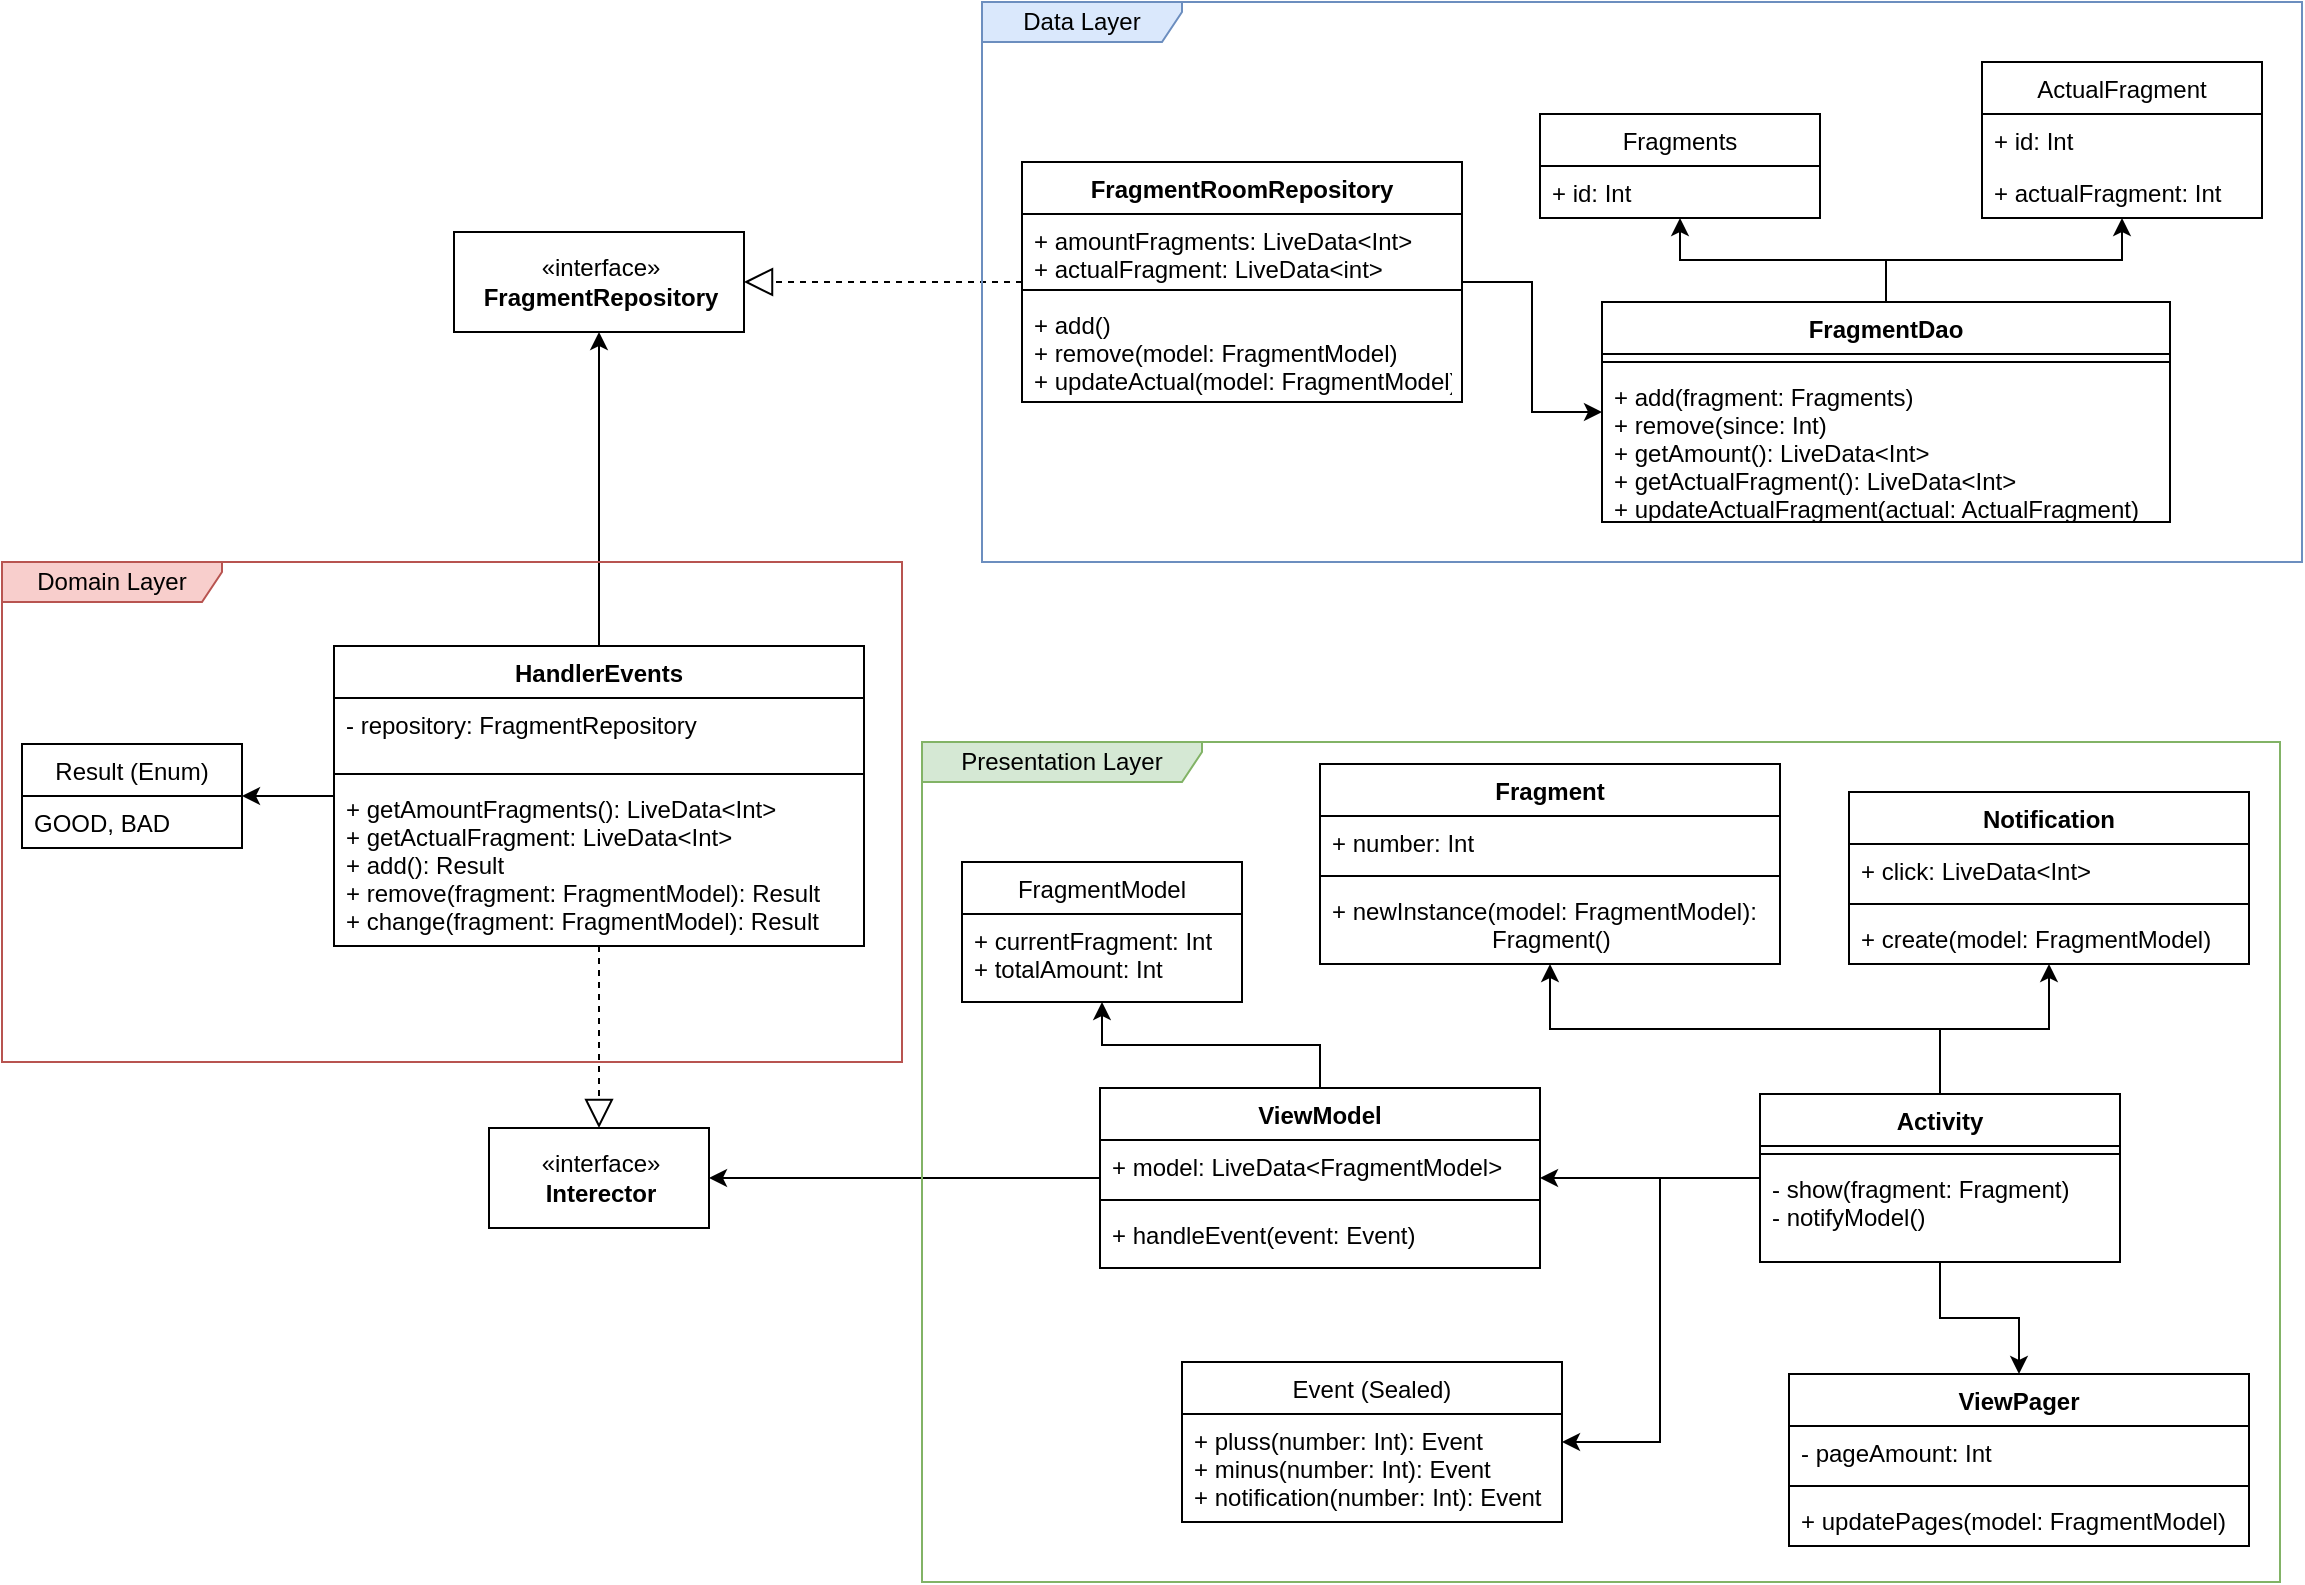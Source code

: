<mxfile version="14.5.1" type="device"><diagram name="Page-1" id="e7e014a7-5840-1c2e-5031-d8a46d1fe8dd"><mxGraphModel dx="1301" dy="892" grid="1" gridSize="10" guides="1" tooltips="1" connect="1" arrows="1" fold="1" page="1" pageScale="1" pageWidth="1169" pageHeight="826" background="#ffffff" math="0" shadow="0"><root><mxCell id="0"/><mxCell id="1" parent="0"/><mxCell id="9yriyYa24CllX2dQIwU5-109" style="edgeStyle=orthogonalEdgeStyle;rounded=0;orthogonalLoop=1;jettySize=auto;html=1;endArrow=classic;endFill=1;" edge="1" parent="1" source="T1jlxgGW5RzfJbY8aveA-4" target="9yriyYa24CllX2dQIwU5-10"><mxGeometry relative="1" as="geometry"/></mxCell><mxCell id="9yriyYa24CllX2dQIwU5-166" style="edgeStyle=orthogonalEdgeStyle;rounded=0;orthogonalLoop=1;jettySize=auto;html=1;endArrow=classic;endFill=1;" edge="1" parent="1" source="T1jlxgGW5RzfJbY8aveA-4" target="9yriyYa24CllX2dQIwU5-162"><mxGeometry relative="1" as="geometry"/></mxCell><mxCell id="T1jlxgGW5RzfJbY8aveA-4" value="HandlerEvents" style="swimlane;fontStyle=1;align=center;verticalAlign=top;childLayout=stackLayout;horizontal=1;startSize=26;horizontalStack=0;resizeParent=1;resizeParentMax=0;resizeLast=0;collapsible=1;marginBottom=0;" parent="1" vertex="1"><mxGeometry x="176" y="352" width="265" height="150" as="geometry"><mxRectangle x="480" y="230" width="130" height="26" as="alternateBounds"/></mxGeometry></mxCell><mxCell id="T1jlxgGW5RzfJbY8aveA-5" value="- repository: FragmentRepository" style="text;strokeColor=none;fillColor=none;align=left;verticalAlign=top;spacingLeft=4;spacingRight=4;overflow=hidden;rotatable=0;points=[[0,0.5],[1,0.5]];portConstraint=eastwest;" parent="T1jlxgGW5RzfJbY8aveA-4" vertex="1"><mxGeometry y="26" width="265" height="34" as="geometry"/></mxCell><mxCell id="T1jlxgGW5RzfJbY8aveA-6" value="" style="line;strokeWidth=1;fillColor=none;align=left;verticalAlign=middle;spacingTop=-1;spacingLeft=3;spacingRight=3;rotatable=0;labelPosition=right;points=[];portConstraint=eastwest;" parent="T1jlxgGW5RzfJbY8aveA-4" vertex="1"><mxGeometry y="60" width="265" height="8" as="geometry"/></mxCell><mxCell id="T1jlxgGW5RzfJbY8aveA-7" value="+ getAmountFragments(): LiveData&lt;Int&gt;&#10;+ getActualFragment: LiveData&lt;Int&gt;&#10;+ add(): Result&#10;+ remove(fragment: FragmentModel): Result&#10;+ change(fragment: FragmentModel): Result" style="text;strokeColor=none;fillColor=none;align=left;verticalAlign=top;spacingLeft=4;spacingRight=4;overflow=hidden;rotatable=0;points=[[0,0.5],[1,0.5]];portConstraint=eastwest;" parent="T1jlxgGW5RzfJbY8aveA-4" vertex="1"><mxGeometry y="68" width="265" height="82" as="geometry"/></mxCell><mxCell id="9yriyYa24CllX2dQIwU5-90" style="edgeStyle=orthogonalEdgeStyle;rounded=0;orthogonalLoop=1;jettySize=auto;html=1;" edge="1" parent="1" source="9yriyYa24CllX2dQIwU5-1" target="9yriyYa24CllX2dQIwU5-89"><mxGeometry relative="1" as="geometry"/></mxCell><mxCell id="9yriyYa24CllX2dQIwU5-156" style="edgeStyle=orthogonalEdgeStyle;rounded=0;orthogonalLoop=1;jettySize=auto;html=1;endArrow=classic;endFill=1;" edge="1" parent="1" source="9yriyYa24CllX2dQIwU5-1" target="9yriyYa24CllX2dQIwU5-154"><mxGeometry relative="1" as="geometry"/></mxCell><mxCell id="9yriyYa24CllX2dQIwU5-1" value="ViewModel" style="swimlane;fontStyle=1;align=center;verticalAlign=top;childLayout=stackLayout;horizontal=1;startSize=26;horizontalStack=0;resizeParent=1;resizeParentMax=0;resizeLast=0;collapsible=1;marginBottom=0;" vertex="1" parent="1"><mxGeometry x="559" y="573" width="220" height="90" as="geometry"/></mxCell><mxCell id="9yriyYa24CllX2dQIwU5-2" value="+ model: LiveData&lt;FragmentModel&gt;" style="text;strokeColor=none;fillColor=none;align=left;verticalAlign=top;spacingLeft=4;spacingRight=4;overflow=hidden;rotatable=0;points=[[0,0.5],[1,0.5]];portConstraint=eastwest;" vertex="1" parent="9yriyYa24CllX2dQIwU5-1"><mxGeometry y="26" width="220" height="26" as="geometry"/></mxCell><mxCell id="9yriyYa24CllX2dQIwU5-3" value="" style="line;strokeWidth=1;fillColor=none;align=left;verticalAlign=middle;spacingTop=-1;spacingLeft=3;spacingRight=3;rotatable=0;labelPosition=right;points=[];portConstraint=eastwest;" vertex="1" parent="9yriyYa24CllX2dQIwU5-1"><mxGeometry y="52" width="220" height="8" as="geometry"/></mxCell><mxCell id="9yriyYa24CllX2dQIwU5-11" value="+ handleEvent(event: Event)&#10;" style="text;strokeColor=none;fillColor=none;align=left;verticalAlign=top;spacingLeft=4;spacingRight=4;overflow=hidden;rotatable=0;points=[[0,0.5],[1,0.5]];portConstraint=eastwest;" vertex="1" parent="9yriyYa24CllX2dQIwU5-1"><mxGeometry y="60" width="220" height="30" as="geometry"/></mxCell><mxCell id="9yriyYa24CllX2dQIwU5-10" value="«interface»&lt;br&gt;&lt;b&gt;FragmentRepository&lt;/b&gt;" style="html=1;" vertex="1" parent="1"><mxGeometry x="236" y="145" width="145" height="50" as="geometry"/></mxCell><mxCell id="9yriyYa24CllX2dQIwU5-45" style="edgeStyle=orthogonalEdgeStyle;rounded=0;orthogonalLoop=1;jettySize=auto;html=1;" edge="1" parent="1" source="9yriyYa24CllX2dQIwU5-15" target="9yriyYa24CllX2dQIwU5-1"><mxGeometry relative="1" as="geometry"/></mxCell><mxCell id="9yriyYa24CllX2dQIwU5-65" style="edgeStyle=orthogonalEdgeStyle;rounded=0;orthogonalLoop=1;jettySize=auto;html=1;" edge="1" parent="1" source="9yriyYa24CllX2dQIwU5-15" target="9yriyYa24CllX2dQIwU5-56"><mxGeometry relative="1" as="geometry"/></mxCell><mxCell id="9yriyYa24CllX2dQIwU5-72" style="edgeStyle=orthogonalEdgeStyle;rounded=0;orthogonalLoop=1;jettySize=auto;html=1;" edge="1" parent="1" source="9yriyYa24CllX2dQIwU5-15" target="9yriyYa24CllX2dQIwU5-68"><mxGeometry relative="1" as="geometry"/></mxCell><mxCell id="9yriyYa24CllX2dQIwU5-88" style="edgeStyle=orthogonalEdgeStyle;rounded=0;orthogonalLoop=1;jettySize=auto;html=1;" edge="1" parent="1" source="9yriyYa24CllX2dQIwU5-15" target="9yriyYa24CllX2dQIwU5-84"><mxGeometry relative="1" as="geometry"/></mxCell><mxCell id="9yriyYa24CllX2dQIwU5-111" style="edgeStyle=orthogonalEdgeStyle;rounded=0;orthogonalLoop=1;jettySize=auto;html=1;endArrow=classic;endFill=1;" edge="1" parent="1" source="9yriyYa24CllX2dQIwU5-15" target="9yriyYa24CllX2dQIwU5-51"><mxGeometry relative="1" as="geometry"><Array as="points"><mxPoint x="839" y="618"/></Array></mxGeometry></mxCell><mxCell id="9yriyYa24CllX2dQIwU5-15" value="Activity" style="swimlane;fontStyle=1;align=center;verticalAlign=top;childLayout=stackLayout;horizontal=1;startSize=26;horizontalStack=0;resizeParent=1;resizeParentMax=0;resizeLast=0;collapsible=1;marginBottom=0;" vertex="1" parent="1"><mxGeometry x="889" y="576" width="180" height="84" as="geometry"/></mxCell><mxCell id="9yriyYa24CllX2dQIwU5-17" value="" style="line;strokeWidth=1;fillColor=none;align=left;verticalAlign=middle;spacingTop=-1;spacingLeft=3;spacingRight=3;rotatable=0;labelPosition=right;points=[];portConstraint=eastwest;" vertex="1" parent="9yriyYa24CllX2dQIwU5-15"><mxGeometry y="26" width="180" height="8" as="geometry"/></mxCell><mxCell id="9yriyYa24CllX2dQIwU5-18" value="- show(fragment: Fragment)&#10;- notifyModel()" style="text;strokeColor=none;fillColor=none;align=left;verticalAlign=top;spacingLeft=4;spacingRight=4;overflow=hidden;rotatable=0;points=[[0,0.5],[1,0.5]];portConstraint=eastwest;" vertex="1" parent="9yriyYa24CllX2dQIwU5-15"><mxGeometry y="34" width="180" height="50" as="geometry"/></mxCell><mxCell id="9yriyYa24CllX2dQIwU5-51" value="Event (Sealed)" style="swimlane;fontStyle=0;childLayout=stackLayout;horizontal=1;startSize=26;fillColor=none;horizontalStack=0;resizeParent=1;resizeParentMax=0;resizeLast=0;collapsible=1;marginBottom=0;" vertex="1" parent="1"><mxGeometry x="600" y="710" width="190" height="80" as="geometry"/></mxCell><mxCell id="9yriyYa24CllX2dQIwU5-54" value="+ pluss(number: Int): Event&#10;+ minus(number: Int): Event&#10;+ notification(number: Int): Event" style="text;strokeColor=none;fillColor=none;align=left;verticalAlign=top;spacingLeft=4;spacingRight=4;overflow=hidden;rotatable=0;points=[[0,0.5],[1,0.5]];portConstraint=eastwest;" vertex="1" parent="9yriyYa24CllX2dQIwU5-51"><mxGeometry y="26" width="190" height="54" as="geometry"/></mxCell><mxCell id="9yriyYa24CllX2dQIwU5-56" value="ViewPager" style="swimlane;fontStyle=1;align=center;verticalAlign=top;childLayout=stackLayout;horizontal=1;startSize=26;horizontalStack=0;resizeParent=1;resizeParentMax=0;resizeLast=0;collapsible=1;marginBottom=0;" vertex="1" parent="1"><mxGeometry x="903.5" y="716" width="230" height="86" as="geometry"/></mxCell><mxCell id="9yriyYa24CllX2dQIwU5-57" value="- pageAmount: Int" style="text;strokeColor=none;fillColor=none;align=left;verticalAlign=top;spacingLeft=4;spacingRight=4;overflow=hidden;rotatable=0;points=[[0,0.5],[1,0.5]];portConstraint=eastwest;" vertex="1" parent="9yriyYa24CllX2dQIwU5-56"><mxGeometry y="26" width="230" height="26" as="geometry"/></mxCell><mxCell id="9yriyYa24CllX2dQIwU5-58" value="" style="line;strokeWidth=1;fillColor=none;align=left;verticalAlign=middle;spacingTop=-1;spacingLeft=3;spacingRight=3;rotatable=0;labelPosition=right;points=[];portConstraint=eastwest;" vertex="1" parent="9yriyYa24CllX2dQIwU5-56"><mxGeometry y="52" width="230" height="8" as="geometry"/></mxCell><mxCell id="9yriyYa24CllX2dQIwU5-59" value="+ updatePages(model: FragmentModel)" style="text;strokeColor=none;fillColor=none;align=left;verticalAlign=top;spacingLeft=4;spacingRight=4;overflow=hidden;rotatable=0;points=[[0,0.5],[1,0.5]];portConstraint=eastwest;" vertex="1" parent="9yriyYa24CllX2dQIwU5-56"><mxGeometry y="60" width="230" height="26" as="geometry"/></mxCell><mxCell id="9yriyYa24CllX2dQIwU5-68" value="Notification" style="swimlane;fontStyle=1;align=center;verticalAlign=top;childLayout=stackLayout;horizontal=1;startSize=26;horizontalStack=0;resizeParent=1;resizeParentMax=0;resizeLast=0;collapsible=1;marginBottom=0;" vertex="1" parent="1"><mxGeometry x="933.5" y="425" width="200" height="86" as="geometry"/></mxCell><mxCell id="9yriyYa24CllX2dQIwU5-69" value="+ click: LiveData&lt;Int&gt;" style="text;strokeColor=none;fillColor=none;align=left;verticalAlign=top;spacingLeft=4;spacingRight=4;overflow=hidden;rotatable=0;points=[[0,0.5],[1,0.5]];portConstraint=eastwest;" vertex="1" parent="9yriyYa24CllX2dQIwU5-68"><mxGeometry y="26" width="200" height="26" as="geometry"/></mxCell><mxCell id="9yriyYa24CllX2dQIwU5-70" value="" style="line;strokeWidth=1;fillColor=none;align=left;verticalAlign=middle;spacingTop=-1;spacingLeft=3;spacingRight=3;rotatable=0;labelPosition=right;points=[];portConstraint=eastwest;" vertex="1" parent="9yriyYa24CllX2dQIwU5-68"><mxGeometry y="52" width="200" height="8" as="geometry"/></mxCell><mxCell id="9yriyYa24CllX2dQIwU5-71" value="+ create(model: FragmentModel)" style="text;strokeColor=none;fillColor=none;align=left;verticalAlign=top;spacingLeft=4;spacingRight=4;overflow=hidden;rotatable=0;points=[[0,0.5],[1,0.5]];portConstraint=eastwest;" vertex="1" parent="9yriyYa24CllX2dQIwU5-68"><mxGeometry y="60" width="200" height="26" as="geometry"/></mxCell><mxCell id="9yriyYa24CllX2dQIwU5-84" value="Fragment" style="swimlane;fontStyle=1;align=center;verticalAlign=top;childLayout=stackLayout;horizontal=1;startSize=26;horizontalStack=0;resizeParent=1;resizeParentMax=0;resizeLast=0;collapsible=1;marginBottom=0;fillColor=#ffffff;" vertex="1" parent="1"><mxGeometry x="669" y="411" width="230" height="100" as="geometry"/></mxCell><mxCell id="9yriyYa24CllX2dQIwU5-85" value="+ number: Int" style="text;strokeColor=none;fillColor=none;align=left;verticalAlign=top;spacingLeft=4;spacingRight=4;overflow=hidden;rotatable=0;points=[[0,0.5],[1,0.5]];portConstraint=eastwest;" vertex="1" parent="9yriyYa24CllX2dQIwU5-84"><mxGeometry y="26" width="230" height="26" as="geometry"/></mxCell><mxCell id="9yriyYa24CllX2dQIwU5-86" value="" style="line;strokeWidth=1;fillColor=none;align=left;verticalAlign=middle;spacingTop=-1;spacingLeft=3;spacingRight=3;rotatable=0;labelPosition=right;points=[];portConstraint=eastwest;" vertex="1" parent="9yriyYa24CllX2dQIwU5-84"><mxGeometry y="52" width="230" height="8" as="geometry"/></mxCell><mxCell id="9yriyYa24CllX2dQIwU5-87" value="+ newInstance(model: FragmentModel):&#10;                        Fragment()" style="text;strokeColor=none;fillColor=none;align=left;verticalAlign=top;spacingLeft=4;spacingRight=4;overflow=hidden;rotatable=0;points=[[0,0.5],[1,0.5]];portConstraint=eastwest;" vertex="1" parent="9yriyYa24CllX2dQIwU5-84"><mxGeometry y="60" width="230" height="40" as="geometry"/></mxCell><mxCell id="9yriyYa24CllX2dQIwU5-89" value="«interface»&lt;br&gt;&lt;b&gt;Interector&lt;/b&gt;" style="html=1;fillColor=#ffffff;" vertex="1" parent="1"><mxGeometry x="253.5" y="593" width="110" height="50" as="geometry"/></mxCell><mxCell id="9yriyYa24CllX2dQIwU5-100" value="" style="endArrow=block;dashed=1;endFill=0;endSize=12;html=1;" edge="1" parent="1" source="9yriyYa24CllX2dQIwU5-136" target="9yriyYa24CllX2dQIwU5-10"><mxGeometry width="160" relative="1" as="geometry"><mxPoint x="296.5" y="120" as="sourcePoint"/><mxPoint x="670" y="400" as="targetPoint"/></mxGeometry></mxCell><mxCell id="9yriyYa24CllX2dQIwU5-107" value="" style="endArrow=block;dashed=1;endFill=0;endSize=12;html=1;" edge="1" parent="1" source="T1jlxgGW5RzfJbY8aveA-4" target="9yriyYa24CllX2dQIwU5-89"><mxGeometry width="160" relative="1" as="geometry"><mxPoint x="376" y="469" as="sourcePoint"/><mxPoint x="312.5" y="622.0" as="targetPoint"/></mxGeometry></mxCell><mxCell id="9yriyYa24CllX2dQIwU5-118" value="ActualFragment" style="swimlane;fontStyle=0;childLayout=stackLayout;horizontal=1;startSize=26;fillColor=none;horizontalStack=0;resizeParent=1;resizeParentMax=0;resizeLast=0;collapsible=1;marginBottom=0;" vertex="1" parent="1"><mxGeometry x="1000" y="60" width="140" height="78" as="geometry"/></mxCell><mxCell id="9yriyYa24CllX2dQIwU5-120" value="+ id: Int" style="text;strokeColor=none;fillColor=none;align=left;verticalAlign=top;spacingLeft=4;spacingRight=4;overflow=hidden;rotatable=0;points=[[0,0.5],[1,0.5]];portConstraint=eastwest;" vertex="1" parent="9yriyYa24CllX2dQIwU5-118"><mxGeometry y="26" width="140" height="26" as="geometry"/></mxCell><mxCell id="9yriyYa24CllX2dQIwU5-121" value="+ actualFragment: Int" style="text;strokeColor=none;fillColor=none;align=left;verticalAlign=top;spacingLeft=4;spacingRight=4;overflow=hidden;rotatable=0;points=[[0,0.5],[1,0.5]];portConstraint=eastwest;" vertex="1" parent="9yriyYa24CllX2dQIwU5-118"><mxGeometry y="52" width="140" height="26" as="geometry"/></mxCell><mxCell id="9yriyYa24CllX2dQIwU5-122" value="Fragments" style="swimlane;fontStyle=0;childLayout=stackLayout;horizontal=1;startSize=26;fillColor=none;horizontalStack=0;resizeParent=1;resizeParentMax=0;resizeLast=0;collapsible=1;marginBottom=0;" vertex="1" parent="1"><mxGeometry x="779" y="86" width="140" height="52" as="geometry"/></mxCell><mxCell id="9yriyYa24CllX2dQIwU5-123" value="+ id: Int" style="text;strokeColor=none;fillColor=none;align=left;verticalAlign=top;spacingLeft=4;spacingRight=4;overflow=hidden;rotatable=0;points=[[0,0.5],[1,0.5]];portConstraint=eastwest;" vertex="1" parent="9yriyYa24CllX2dQIwU5-122"><mxGeometry y="26" width="140" height="26" as="geometry"/></mxCell><mxCell id="9yriyYa24CllX2dQIwU5-131" value="Data Layer" style="shape=umlFrame;whiteSpace=wrap;html=1;width=100;height=20;fillColor=#dae8fc;strokeColor=#6c8ebf;" vertex="1" parent="1"><mxGeometry x="500" y="30" width="660" height="280" as="geometry"/></mxCell><mxCell id="9yriyYa24CllX2dQIwU5-145" style="edgeStyle=orthogonalEdgeStyle;rounded=0;orthogonalLoop=1;jettySize=auto;html=1;endArrow=classic;endFill=1;" edge="1" parent="1" source="9yriyYa24CllX2dQIwU5-132" target="9yriyYa24CllX2dQIwU5-122"><mxGeometry relative="1" as="geometry"/></mxCell><mxCell id="9yriyYa24CllX2dQIwU5-146" style="edgeStyle=orthogonalEdgeStyle;rounded=0;orthogonalLoop=1;jettySize=auto;html=1;endArrow=classic;endFill=1;" edge="1" parent="1" source="9yriyYa24CllX2dQIwU5-132" target="9yriyYa24CllX2dQIwU5-118"><mxGeometry relative="1" as="geometry"/></mxCell><mxCell id="9yriyYa24CllX2dQIwU5-132" value="FragmentDao" style="swimlane;fontStyle=1;align=center;verticalAlign=top;childLayout=stackLayout;horizontal=1;startSize=26;horizontalStack=0;resizeParent=1;resizeParentMax=0;resizeLast=0;collapsible=1;marginBottom=0;fillColor=#ffffff;" vertex="1" parent="1"><mxGeometry x="810" y="180" width="284" height="110" as="geometry"/></mxCell><mxCell id="9yriyYa24CllX2dQIwU5-134" value="" style="line;strokeWidth=1;fillColor=none;align=left;verticalAlign=middle;spacingTop=-1;spacingLeft=3;spacingRight=3;rotatable=0;labelPosition=right;points=[];portConstraint=eastwest;" vertex="1" parent="9yriyYa24CllX2dQIwU5-132"><mxGeometry y="26" width="284" height="8" as="geometry"/></mxCell><mxCell id="9yriyYa24CllX2dQIwU5-135" value="+ add(fragment: Fragments)&#10;+ remove(since: Int) &#10;+ getAmount(): LiveData&lt;Int&gt;&#10;+ getActualFragment(): LiveData&lt;Int&gt;&#10;+ updateActualFragment(actual: ActualFragment)" style="text;strokeColor=none;fillColor=none;align=left;verticalAlign=top;spacingLeft=4;spacingRight=4;overflow=hidden;rotatable=0;points=[[0,0.5],[1,0.5]];portConstraint=eastwest;" vertex="1" parent="9yriyYa24CllX2dQIwU5-132"><mxGeometry y="34" width="284" height="76" as="geometry"/></mxCell><mxCell id="9yriyYa24CllX2dQIwU5-144" style="edgeStyle=orthogonalEdgeStyle;rounded=0;orthogonalLoop=1;jettySize=auto;html=1;endArrow=classic;endFill=1;" edge="1" parent="1" source="9yriyYa24CllX2dQIwU5-136" target="9yriyYa24CllX2dQIwU5-132"><mxGeometry relative="1" as="geometry"/></mxCell><mxCell id="9yriyYa24CllX2dQIwU5-136" value="FragmentRoomRepository" style="swimlane;fontStyle=1;align=center;verticalAlign=top;childLayout=stackLayout;horizontal=1;startSize=26;horizontalStack=0;resizeParent=1;resizeParentMax=0;resizeLast=0;collapsible=1;marginBottom=0;fillColor=#ffffff;" vertex="1" parent="1"><mxGeometry x="520" y="110" width="220" height="120" as="geometry"/></mxCell><mxCell id="9yriyYa24CllX2dQIwU5-137" value="+ amountFragments: LiveData&lt;Int&gt;&#10;+ actualFragment: LiveData&lt;int&gt;" style="text;strokeColor=none;fillColor=none;align=left;verticalAlign=top;spacingLeft=4;spacingRight=4;overflow=hidden;rotatable=0;points=[[0,0.5],[1,0.5]];portConstraint=eastwest;" vertex="1" parent="9yriyYa24CllX2dQIwU5-136"><mxGeometry y="26" width="220" height="34" as="geometry"/></mxCell><mxCell id="9yriyYa24CllX2dQIwU5-138" value="" style="line;strokeWidth=1;fillColor=none;align=left;verticalAlign=middle;spacingTop=-1;spacingLeft=3;spacingRight=3;rotatable=0;labelPosition=right;points=[];portConstraint=eastwest;" vertex="1" parent="9yriyYa24CllX2dQIwU5-136"><mxGeometry y="60" width="220" height="8" as="geometry"/></mxCell><mxCell id="9yriyYa24CllX2dQIwU5-139" value="+ add()&#10;+ remove(model: FragmentModel)&#10;+ updateActual(model: FragmentModel)" style="text;strokeColor=none;fillColor=none;align=left;verticalAlign=top;spacingLeft=4;spacingRight=4;overflow=hidden;rotatable=0;points=[[0,0.5],[1,0.5]];portConstraint=eastwest;" vertex="1" parent="9yriyYa24CllX2dQIwU5-136"><mxGeometry y="68" width="220" height="52" as="geometry"/></mxCell><mxCell id="9yriyYa24CllX2dQIwU5-154" value="FragmentModel" style="swimlane;fontStyle=0;childLayout=stackLayout;horizontal=1;startSize=26;fillColor=none;horizontalStack=0;resizeParent=1;resizeParentMax=0;resizeLast=0;collapsible=1;marginBottom=0;" vertex="1" parent="1"><mxGeometry x="490" y="460" width="140" height="70" as="geometry"/></mxCell><mxCell id="9yriyYa24CllX2dQIwU5-155" value="+ currentFragment: Int&#10;+ totalAmount: Int" style="text;strokeColor=none;fillColor=none;align=left;verticalAlign=top;spacingLeft=4;spacingRight=4;overflow=hidden;rotatable=0;points=[[0,0.5],[1,0.5]];portConstraint=eastwest;" vertex="1" parent="9yriyYa24CllX2dQIwU5-154"><mxGeometry y="26" width="140" height="44" as="geometry"/></mxCell><mxCell id="9yriyYa24CllX2dQIwU5-162" value="Result (Enum)" style="swimlane;fontStyle=0;childLayout=stackLayout;horizontal=1;startSize=26;fillColor=none;horizontalStack=0;resizeParent=1;resizeParentMax=0;resizeLast=0;collapsible=1;marginBottom=0;" vertex="1" parent="1"><mxGeometry x="20" y="401" width="110" height="52" as="geometry"/></mxCell><mxCell id="9yriyYa24CllX2dQIwU5-163" value="GOOD, BAD" style="text;strokeColor=none;fillColor=none;align=left;verticalAlign=top;spacingLeft=4;spacingRight=4;overflow=hidden;rotatable=0;points=[[0,0.5],[1,0.5]];portConstraint=eastwest;" vertex="1" parent="9yriyYa24CllX2dQIwU5-162"><mxGeometry y="26" width="110" height="26" as="geometry"/></mxCell><mxCell id="9yriyYa24CllX2dQIwU5-167" value="Presentation Layer" style="shape=umlFrame;whiteSpace=wrap;html=1;width=140;height=20;strokeColor=#82b366;fillColor=#d5e8d4;" vertex="1" parent="1"><mxGeometry x="470" y="400" width="679" height="420" as="geometry"/></mxCell><mxCell id="9yriyYa24CllX2dQIwU5-168" value="Domain Layer" style="shape=umlFrame;whiteSpace=wrap;html=1;fillColor=#f8cecc;width=110;height=20;strokeColor=#b85450;" vertex="1" parent="1"><mxGeometry x="10" y="310" width="450" height="250" as="geometry"/></mxCell></root></mxGraphModel></diagram></mxfile>